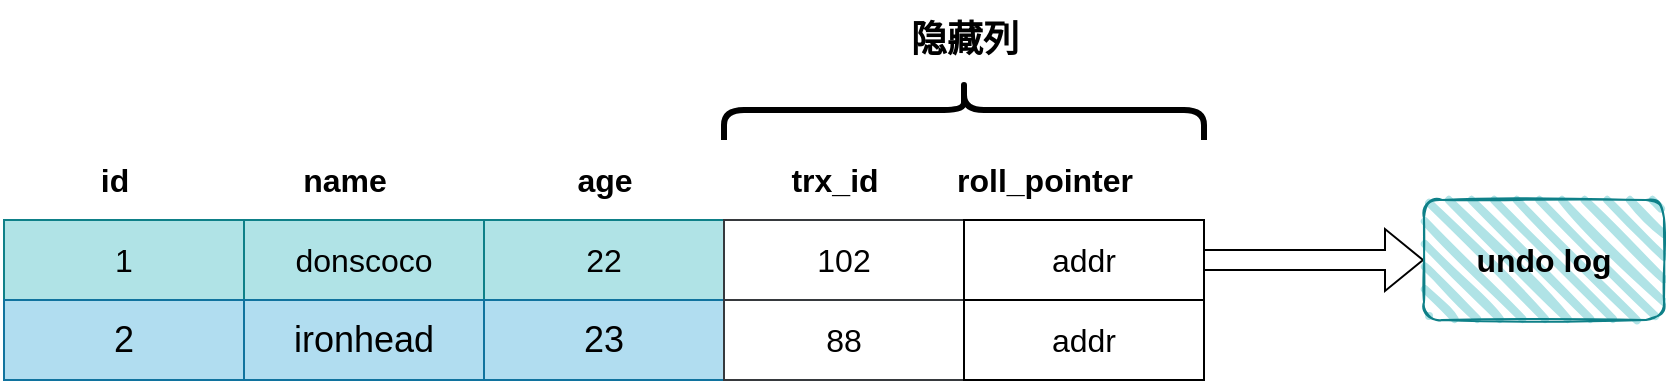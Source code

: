 <mxfile version="20.4.1" type="github">
  <diagram id="ZI45wVHc0vzJrkTSu8FX" name="第 1 页">
    <mxGraphModel dx="946" dy="534" grid="1" gridSize="10" guides="1" tooltips="1" connect="1" arrows="1" fold="1" page="1" pageScale="1" pageWidth="827" pageHeight="1169" math="0" shadow="0">
      <root>
        <mxCell id="0" />
        <mxCell id="1" parent="0" />
        <mxCell id="wtEXkGc65VS5azund6cJ-30" value="" style="shape=flexArrow;endArrow=classic;html=1;rounded=0;fontSize=16;entryX=0;entryY=0.5;entryDx=0;entryDy=0;exitX=0;exitY=0.5;exitDx=0;exitDy=0;" edge="1" parent="1" source="wtEXkGc65VS5azund6cJ-20" target="wtEXkGc65VS5azund6cJ-29">
          <mxGeometry width="50" height="50" relative="1" as="geometry">
            <mxPoint x="470" y="280" as="sourcePoint" />
            <mxPoint x="470" y="310" as="targetPoint" />
            <Array as="points" />
          </mxGeometry>
        </mxCell>
        <mxCell id="wtEXkGc65VS5azund6cJ-2" value="" style="shape=table;html=1;whiteSpace=wrap;startSize=0;container=1;collapsible=0;childLayout=tableLayout;strokeWidth=1;fontSize=16;fontStyle=0;fillColor=#b0e3e6;strokeColor=#0e8088;" vertex="1" parent="1">
          <mxGeometry x="40" y="160" width="360" height="40" as="geometry" />
        </mxCell>
        <mxCell id="wtEXkGc65VS5azund6cJ-3" value="" style="shape=tableRow;horizontal=0;startSize=0;swimlaneHead=0;swimlaneBody=0;top=0;left=0;bottom=0;right=0;collapsible=0;dropTarget=0;fillColor=none;points=[[0,0.5],[1,0.5]];portConstraint=eastwest;strokeWidth=1;fontSize=16;fontStyle=0" vertex="1" parent="wtEXkGc65VS5azund6cJ-2">
          <mxGeometry width="360" height="40" as="geometry" />
        </mxCell>
        <mxCell id="wtEXkGc65VS5azund6cJ-4" value="1" style="shape=partialRectangle;html=1;whiteSpace=wrap;connectable=0;fillColor=none;top=0;left=0;bottom=0;right=0;overflow=hidden;strokeWidth=1;fontSize=16;fontStyle=0" vertex="1" parent="wtEXkGc65VS5azund6cJ-3">
          <mxGeometry width="120" height="40" as="geometry">
            <mxRectangle width="120" height="40" as="alternateBounds" />
          </mxGeometry>
        </mxCell>
        <mxCell id="wtEXkGc65VS5azund6cJ-5" value="" style="shape=partialRectangle;html=1;whiteSpace=wrap;connectable=0;fillColor=none;top=0;left=0;bottom=0;right=0;overflow=hidden;strokeWidth=1;fontSize=16;fontStyle=0" vertex="1" parent="wtEXkGc65VS5azund6cJ-3">
          <mxGeometry x="120" width="120" height="40" as="geometry">
            <mxRectangle width="120" height="40" as="alternateBounds" />
          </mxGeometry>
        </mxCell>
        <mxCell id="wtEXkGc65VS5azund6cJ-6" value="" style="shape=partialRectangle;html=1;whiteSpace=wrap;connectable=0;fillColor=none;top=0;left=0;bottom=0;right=0;overflow=hidden;strokeWidth=1;fontSize=16;fontStyle=0" vertex="1" parent="wtEXkGc65VS5azund6cJ-3">
          <mxGeometry x="240" width="120" height="40" as="geometry">
            <mxRectangle width="120" height="40" as="alternateBounds" />
          </mxGeometry>
        </mxCell>
        <mxCell id="wtEXkGc65VS5azund6cJ-17" value="donscoco" style="shape=partialRectangle;html=1;whiteSpace=wrap;connectable=0;fillColor=none;top=0;left=0;bottom=0;right=0;overflow=hidden;strokeWidth=1;fontSize=16;fontStyle=0" vertex="1" parent="1">
          <mxGeometry x="160" y="160" width="120" height="40" as="geometry">
            <mxRectangle width="120" height="40" as="alternateBounds" />
          </mxGeometry>
        </mxCell>
        <mxCell id="wtEXkGc65VS5azund6cJ-18" value="22" style="shape=partialRectangle;html=1;whiteSpace=wrap;connectable=0;fillColor=none;top=0;left=0;bottom=0;right=0;overflow=hidden;strokeWidth=1;fontSize=16;fontStyle=0" vertex="1" parent="1">
          <mxGeometry x="280" y="160" width="120" height="40" as="geometry">
            <mxRectangle width="120" height="40" as="alternateBounds" />
          </mxGeometry>
        </mxCell>
        <mxCell id="wtEXkGc65VS5azund6cJ-19" value="102" style="rounded=0;whiteSpace=wrap;html=1;strokeWidth=1;fontSize=16;fontStyle=0;fillColor=#FFFFFF;strokeColor=#36393d;" vertex="1" parent="1">
          <mxGeometry x="400" y="160" width="120" height="40" as="geometry" />
        </mxCell>
        <mxCell id="wtEXkGc65VS5azund6cJ-20" value="addr" style="rounded=0;whiteSpace=wrap;html=1;strokeWidth=1;fontSize=16;fontStyle=0;" vertex="1" parent="1">
          <mxGeometry x="520" y="160" width="120" height="40" as="geometry" />
        </mxCell>
        <mxCell id="wtEXkGc65VS5azund6cJ-21" value="id" style="text;html=1;align=center;verticalAlign=middle;resizable=0;points=[];autosize=1;strokeColor=none;fillColor=none;strokeWidth=1;fontSize=16;fontStyle=1" vertex="1" parent="1">
          <mxGeometry x="75" y="125" width="40" height="30" as="geometry" />
        </mxCell>
        <mxCell id="wtEXkGc65VS5azund6cJ-22" value="name" style="text;html=1;align=center;verticalAlign=middle;resizable=0;points=[];autosize=1;strokeColor=none;fillColor=none;strokeWidth=1;fontSize=16;fontStyle=1" vertex="1" parent="1">
          <mxGeometry x="175" y="125" width="70" height="30" as="geometry" />
        </mxCell>
        <mxCell id="wtEXkGc65VS5azund6cJ-23" value="age" style="text;html=1;align=center;verticalAlign=middle;resizable=0;points=[];autosize=1;strokeColor=none;fillColor=none;strokeWidth=1;fontSize=16;fontStyle=1" vertex="1" parent="1">
          <mxGeometry x="315" y="125" width="50" height="30" as="geometry" />
        </mxCell>
        <mxCell id="wtEXkGc65VS5azund6cJ-24" value="trx_id" style="text;html=1;align=center;verticalAlign=middle;resizable=0;points=[];autosize=1;strokeColor=none;fillColor=none;strokeWidth=1;fontSize=16;fontStyle=1" vertex="1" parent="1">
          <mxGeometry x="420" y="125" width="70" height="30" as="geometry" />
        </mxCell>
        <mxCell id="wtEXkGc65VS5azund6cJ-25" value="roll_pointer" style="text;html=1;align=center;verticalAlign=middle;resizable=0;points=[];autosize=1;strokeColor=none;fillColor=none;strokeWidth=1;fontSize=16;fontStyle=1" vertex="1" parent="1">
          <mxGeometry x="505" y="125" width="110" height="30" as="geometry" />
        </mxCell>
        <mxCell id="wtEXkGc65VS5azund6cJ-29" value="undo log" style="rounded=1;whiteSpace=wrap;html=1;strokeWidth=1;fillWeight=4;hachureGap=8;hachureAngle=45;fillColor=#b0e3e6;sketch=1;strokeColor=#0e8088;fontSize=16;fontStyle=1" vertex="1" parent="1">
          <mxGeometry x="750" y="150" width="120" height="60" as="geometry" />
        </mxCell>
        <mxCell id="wtEXkGc65VS5azund6cJ-32" value="" style="shape=curlyBracket;whiteSpace=wrap;html=1;rounded=1;strokeWidth=3;fontSize=16;fillColor=#FFFFFF;rotation=90;" vertex="1" parent="1">
          <mxGeometry x="505" y="-15" width="30" height="240" as="geometry" />
        </mxCell>
        <mxCell id="wtEXkGc65VS5azund6cJ-33" value="&lt;b&gt;&lt;font style=&quot;font-size: 18px;&quot;&gt;隐藏列&lt;/font&gt;&lt;/b&gt;" style="text;html=1;align=center;verticalAlign=middle;resizable=0;points=[];autosize=1;strokeColor=none;fillColor=none;fontSize=16;" vertex="1" parent="1">
          <mxGeometry x="480" y="50" width="80" height="40" as="geometry" />
        </mxCell>
        <mxCell id="wtEXkGc65VS5azund6cJ-34" value="" style="shape=table;html=1;whiteSpace=wrap;startSize=0;container=1;collapsible=0;childLayout=tableLayout;strokeWidth=1;fontSize=18;fillColor=#b1ddf0;strokeColor=#10739e;" vertex="1" parent="1">
          <mxGeometry x="40" y="200" width="360" height="40" as="geometry" />
        </mxCell>
        <mxCell id="wtEXkGc65VS5azund6cJ-35" value="" style="shape=tableRow;horizontal=0;startSize=0;swimlaneHead=0;swimlaneBody=0;top=0;left=0;bottom=0;right=0;collapsible=0;dropTarget=0;fillColor=none;points=[[0,0.5],[1,0.5]];portConstraint=eastwest;strokeWidth=3;fontSize=18;" vertex="1" parent="wtEXkGc65VS5azund6cJ-34">
          <mxGeometry width="360" height="40" as="geometry" />
        </mxCell>
        <mxCell id="wtEXkGc65VS5azund6cJ-36" value="2" style="shape=partialRectangle;html=1;whiteSpace=wrap;connectable=0;fillColor=none;top=0;left=0;bottom=0;right=0;overflow=hidden;strokeWidth=3;fontSize=18;" vertex="1" parent="wtEXkGc65VS5azund6cJ-35">
          <mxGeometry width="120" height="40" as="geometry">
            <mxRectangle width="120" height="40" as="alternateBounds" />
          </mxGeometry>
        </mxCell>
        <mxCell id="wtEXkGc65VS5azund6cJ-37" value="ironhead" style="shape=partialRectangle;html=1;whiteSpace=wrap;connectable=0;fillColor=none;top=0;left=0;bottom=0;right=0;overflow=hidden;strokeWidth=3;fontSize=18;" vertex="1" parent="wtEXkGc65VS5azund6cJ-35">
          <mxGeometry x="120" width="120" height="40" as="geometry">
            <mxRectangle width="120" height="40" as="alternateBounds" />
          </mxGeometry>
        </mxCell>
        <mxCell id="wtEXkGc65VS5azund6cJ-38" value="23" style="shape=partialRectangle;html=1;whiteSpace=wrap;connectable=0;fillColor=none;top=0;left=0;bottom=0;right=0;overflow=hidden;strokeWidth=3;fontSize=18;" vertex="1" parent="wtEXkGc65VS5azund6cJ-35">
          <mxGeometry x="240" width="120" height="40" as="geometry">
            <mxRectangle width="120" height="40" as="alternateBounds" />
          </mxGeometry>
        </mxCell>
        <mxCell id="wtEXkGc65VS5azund6cJ-47" value="88" style="rounded=0;whiteSpace=wrap;html=1;strokeWidth=1;fontSize=16;fontStyle=0;fillColor=#FFFFFF;strokeColor=#36393d;" vertex="1" parent="1">
          <mxGeometry x="400" y="200" width="120" height="40" as="geometry" />
        </mxCell>
        <mxCell id="wtEXkGc65VS5azund6cJ-48" value="addr" style="rounded=0;whiteSpace=wrap;html=1;strokeWidth=1;fontSize=16;fontStyle=0;" vertex="1" parent="1">
          <mxGeometry x="520" y="200" width="120" height="40" as="geometry" />
        </mxCell>
      </root>
    </mxGraphModel>
  </diagram>
</mxfile>
